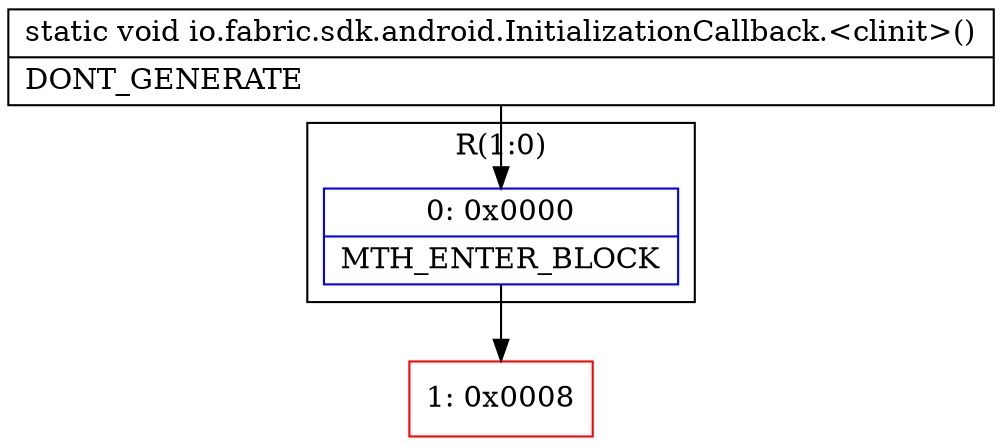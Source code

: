 digraph "CFG forio.fabric.sdk.android.InitializationCallback.\<clinit\>()V" {
subgraph cluster_Region_295999439 {
label = "R(1:0)";
node [shape=record,color=blue];
Node_0 [shape=record,label="{0\:\ 0x0000|MTH_ENTER_BLOCK\l}"];
}
Node_1 [shape=record,color=red,label="{1\:\ 0x0008}"];
MethodNode[shape=record,label="{static void io.fabric.sdk.android.InitializationCallback.\<clinit\>()  | DONT_GENERATE\l}"];
MethodNode -> Node_0;
Node_0 -> Node_1;
}

